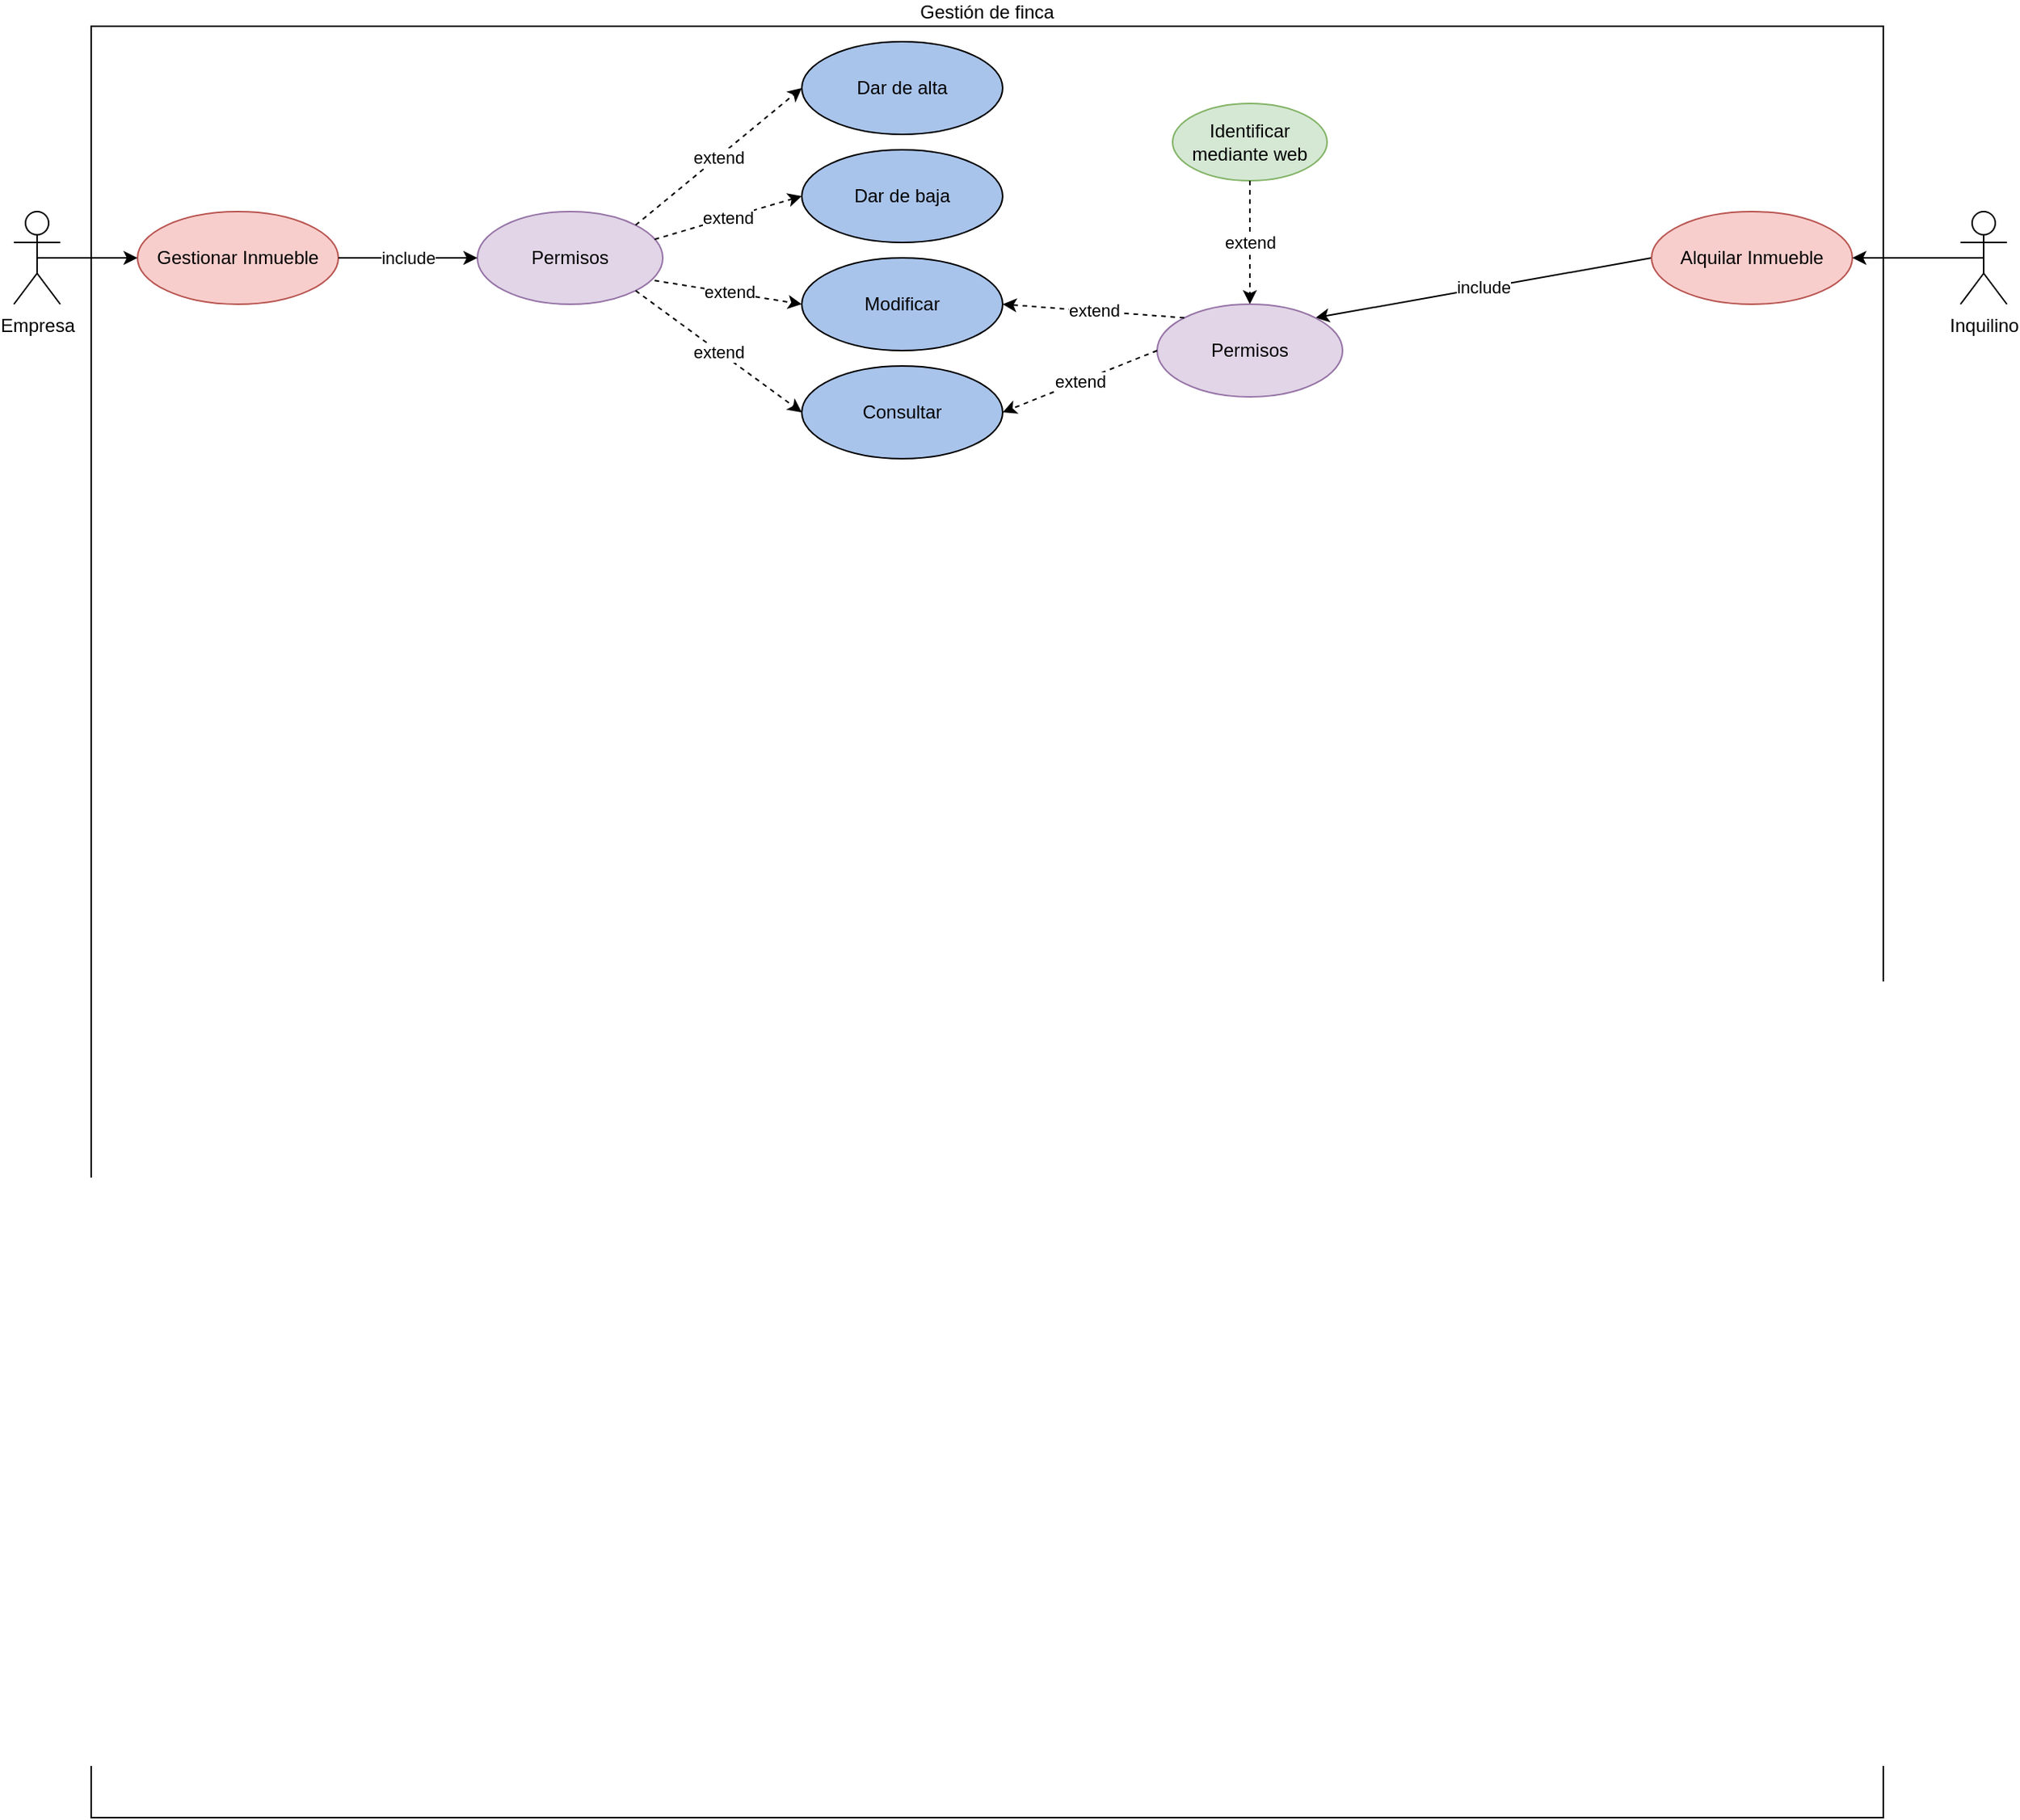 <mxfile version="15.7.3" type="github">
  <diagram id="C5RBs43oDa-KdzZeNtuy" name="Page-1">
    <mxGraphModel dx="2119" dy="1724" grid="1" gridSize="10" guides="1" tooltips="1" connect="1" arrows="1" fold="1" page="1" pageScale="1" pageWidth="827" pageHeight="1169" math="0" shadow="0">
      <root>
        <mxCell id="WIyWlLk6GJQsqaUBKTNV-0" />
        <mxCell id="WIyWlLk6GJQsqaUBKTNV-1" parent="WIyWlLk6GJQsqaUBKTNV-0" />
        <mxCell id="CCxpbM_6_cSvE4r4ky-L-35" value="&lt;div&gt;Gestión de finca&lt;/div&gt;" style="whiteSpace=wrap;html=1;aspect=fixed;fontFamily=Helvetica;strokeColor=default;fillColor=default;labelPosition=center;verticalLabelPosition=top;align=center;verticalAlign=bottom;" parent="WIyWlLk6GJQsqaUBKTNV-1" vertex="1">
          <mxGeometry x="-10" y="10" width="1160" height="1160" as="geometry" />
        </mxCell>
        <mxCell id="CCxpbM_6_cSvE4r4ky-L-30" value="Empresa" style="shape=umlActor;verticalLabelPosition=bottom;verticalAlign=top;html=1;outlineConnect=0;fontFamily=Helvetica;fillColor=none;" parent="WIyWlLk6GJQsqaUBKTNV-1" vertex="1">
          <mxGeometry x="-60" y="130" width="30" height="60" as="geometry" />
        </mxCell>
        <mxCell id="CCxpbM_6_cSvE4r4ky-L-31" value="Dar de alta" style="ellipse;whiteSpace=wrap;html=1;fontFamily=Helvetica;fillColor=#A9C4EB;strokeColor=default;" parent="WIyWlLk6GJQsqaUBKTNV-1" vertex="1">
          <mxGeometry x="450" y="20" width="130" height="60" as="geometry" />
        </mxCell>
        <mxCell id="CCxpbM_6_cSvE4r4ky-L-32" value="Dar de baja" style="ellipse;whiteSpace=wrap;html=1;fontFamily=Helvetica;fillColor=#A9C4EB;strokeColor=default;" parent="WIyWlLk6GJQsqaUBKTNV-1" vertex="1">
          <mxGeometry x="450" y="90" width="130" height="60" as="geometry" />
        </mxCell>
        <mxCell id="CCxpbM_6_cSvE4r4ky-L-33" value="&lt;div&gt;Modificar&lt;/div&gt;" style="ellipse;whiteSpace=wrap;html=1;fontFamily=Helvetica;fillColor=#A9C4EB;strokeColor=default;" parent="WIyWlLk6GJQsqaUBKTNV-1" vertex="1">
          <mxGeometry x="450" y="160" width="130" height="60" as="geometry" />
        </mxCell>
        <mxCell id="CCxpbM_6_cSvE4r4ky-L-34" value="Consultar" style="ellipse;whiteSpace=wrap;html=1;fontFamily=Helvetica;fillColor=#A9C4EB;strokeColor=default;" parent="WIyWlLk6GJQsqaUBKTNV-1" vertex="1">
          <mxGeometry x="450" y="230" width="130" height="60" as="geometry" />
        </mxCell>
        <mxCell id="CCxpbM_6_cSvE4r4ky-L-40" value="&lt;div&gt;Gestionar Inmueble&lt;/div&gt;" style="ellipse;whiteSpace=wrap;html=1;fontFamily=Helvetica;fillColor=#f8cecc;strokeColor=#b85450;" parent="WIyWlLk6GJQsqaUBKTNV-1" vertex="1">
          <mxGeometry x="20" y="130" width="130" height="60" as="geometry" />
        </mxCell>
        <mxCell id="CCxpbM_6_cSvE4r4ky-L-42" value="" style="endArrow=classic;html=1;rounded=0;fontFamily=Helvetica;entryX=0;entryY=0.5;entryDx=0;entryDy=0;exitX=0.5;exitY=0.5;exitDx=0;exitDy=0;exitPerimeter=0;" parent="WIyWlLk6GJQsqaUBKTNV-1" source="CCxpbM_6_cSvE4r4ky-L-30" target="CCxpbM_6_cSvE4r4ky-L-40" edge="1">
          <mxGeometry width="50" height="50" relative="1" as="geometry">
            <mxPoint x="-30" y="172.222" as="sourcePoint" />
            <mxPoint x="90" y="110" as="targetPoint" />
          </mxGeometry>
        </mxCell>
        <mxCell id="BgDYdLYRyVyvNMgMk1g--1" value="Permisos" style="ellipse;whiteSpace=wrap;html=1;fillColor=#e1d5e7;strokeColor=#9673a6;" vertex="1" parent="WIyWlLk6GJQsqaUBKTNV-1">
          <mxGeometry x="240" y="130" width="120" height="60" as="geometry" />
        </mxCell>
        <mxCell id="BgDYdLYRyVyvNMgMk1g--2" value="include" style="endArrow=classic;html=1;rounded=0;exitX=1;exitY=0.5;exitDx=0;exitDy=0;entryX=0;entryY=0.5;entryDx=0;entryDy=0;" edge="1" parent="WIyWlLk6GJQsqaUBKTNV-1" source="CCxpbM_6_cSvE4r4ky-L-40" target="BgDYdLYRyVyvNMgMk1g--1">
          <mxGeometry width="50" height="50" relative="1" as="geometry">
            <mxPoint x="410" y="280" as="sourcePoint" />
            <mxPoint x="460" y="230" as="targetPoint" />
          </mxGeometry>
        </mxCell>
        <mxCell id="BgDYdLYRyVyvNMgMk1g--3" value="extend" style="endArrow=classic;html=1;rounded=0;exitX=1;exitY=0;exitDx=0;exitDy=0;entryX=0;entryY=0.5;entryDx=0;entryDy=0;dashed=1;" edge="1" parent="WIyWlLk6GJQsqaUBKTNV-1" source="BgDYdLYRyVyvNMgMk1g--1" target="CCxpbM_6_cSvE4r4ky-L-31">
          <mxGeometry width="50" height="50" relative="1" as="geometry">
            <mxPoint x="410" y="280" as="sourcePoint" />
            <mxPoint x="460" y="230" as="targetPoint" />
          </mxGeometry>
        </mxCell>
        <mxCell id="BgDYdLYRyVyvNMgMk1g--4" value="extend" style="endArrow=classic;html=1;rounded=0;exitX=0.956;exitY=0.3;exitDx=0;exitDy=0;entryX=0;entryY=0.5;entryDx=0;entryDy=0;exitPerimeter=0;dashed=1;" edge="1" parent="WIyWlLk6GJQsqaUBKTNV-1" source="BgDYdLYRyVyvNMgMk1g--1" target="CCxpbM_6_cSvE4r4ky-L-32">
          <mxGeometry width="50" height="50" relative="1" as="geometry">
            <mxPoint x="602.426" y="148.787" as="sourcePoint" />
            <mxPoint x="760.0" y="80.0" as="targetPoint" />
          </mxGeometry>
        </mxCell>
        <mxCell id="BgDYdLYRyVyvNMgMk1g--5" value="extend" style="endArrow=classic;html=1;rounded=0;exitX=0.956;exitY=0.744;exitDx=0;exitDy=0;entryX=0;entryY=0.5;entryDx=0;entryDy=0;exitPerimeter=0;dashed=1;" edge="1" parent="WIyWlLk6GJQsqaUBKTNV-1" source="BgDYdLYRyVyvNMgMk1g--1" target="CCxpbM_6_cSvE4r4ky-L-33">
          <mxGeometry width="50" height="50" relative="1" as="geometry">
            <mxPoint x="590.0" y="178" as="sourcePoint" />
            <mxPoint x="735.28" y="170.0" as="targetPoint" />
          </mxGeometry>
        </mxCell>
        <mxCell id="BgDYdLYRyVyvNMgMk1g--6" value="extend" style="endArrow=classic;html=1;rounded=0;exitX=1;exitY=1;exitDx=0;exitDy=0;entryX=0;entryY=0.5;entryDx=0;entryDy=0;dashed=1;" edge="1" parent="WIyWlLk6GJQsqaUBKTNV-1" source="BgDYdLYRyVyvNMgMk1g--1" target="CCxpbM_6_cSvE4r4ky-L-34">
          <mxGeometry width="50" height="50" relative="1" as="geometry">
            <mxPoint x="614.72" y="184.64" as="sourcePoint" />
            <mxPoint x="760.0" y="220.0" as="targetPoint" />
          </mxGeometry>
        </mxCell>
        <mxCell id="BgDYdLYRyVyvNMgMk1g--7" value="Inquilino" style="shape=umlActor;verticalLabelPosition=bottom;verticalAlign=top;html=1;outlineConnect=0;fontFamily=Helvetica;fillColor=none;" vertex="1" parent="WIyWlLk6GJQsqaUBKTNV-1">
          <mxGeometry x="1200" y="130" width="30" height="60" as="geometry" />
        </mxCell>
        <mxCell id="BgDYdLYRyVyvNMgMk1g--8" value="&lt;div&gt;Identificar mediante web&lt;/div&gt;" style="ellipse;whiteSpace=wrap;html=1;fontFamily=Helvetica;fillColor=#d5e8d4;strokeColor=#82b366;" vertex="1" parent="WIyWlLk6GJQsqaUBKTNV-1">
          <mxGeometry x="690" y="60" width="100" height="50" as="geometry" />
        </mxCell>
        <mxCell id="BgDYdLYRyVyvNMgMk1g--9" value="include" style="endArrow=classic;html=1;rounded=0;fontFamily=Helvetica;exitX=0;exitY=0.5;exitDx=0;exitDy=0;entryX=1;entryY=0;entryDx=0;entryDy=0;" edge="1" parent="WIyWlLk6GJQsqaUBKTNV-1" source="BgDYdLYRyVyvNMgMk1g--29" target="BgDYdLYRyVyvNMgMk1g--11">
          <mxGeometry width="50" height="50" relative="1" as="geometry">
            <mxPoint x="-30.0" y="260.0" as="sourcePoint" />
            <mxPoint x="790" y="180" as="targetPoint" />
          </mxGeometry>
        </mxCell>
        <mxCell id="BgDYdLYRyVyvNMgMk1g--10" value="&lt;div&gt;extend&lt;/div&gt;" style="endArrow=classic;html=1;rounded=0;exitX=0.5;exitY=1;exitDx=0;exitDy=0;dashed=1;" edge="1" parent="WIyWlLk6GJQsqaUBKTNV-1" source="BgDYdLYRyVyvNMgMk1g--8" target="BgDYdLYRyVyvNMgMk1g--11">
          <mxGeometry width="50" height="50" relative="1" as="geometry">
            <mxPoint x="300" y="260.0" as="sourcePoint" />
            <mxPoint x="500" y="260.0" as="targetPoint" />
          </mxGeometry>
        </mxCell>
        <mxCell id="BgDYdLYRyVyvNMgMk1g--11" value="&lt;div&gt;Permisos&lt;/div&gt;" style="ellipse;whiteSpace=wrap;html=1;fillColor=#e1d5e7;strokeColor=#9673a6;" vertex="1" parent="WIyWlLk6GJQsqaUBKTNV-1">
          <mxGeometry x="680" y="190" width="120" height="60" as="geometry" />
        </mxCell>
        <mxCell id="BgDYdLYRyVyvNMgMk1g--18" value="extend" style="endArrow=classic;html=1;rounded=0;exitX=0;exitY=0;exitDx=0;exitDy=0;entryX=1;entryY=0.5;entryDx=0;entryDy=0;dashed=1;" edge="1" parent="WIyWlLk6GJQsqaUBKTNV-1" target="CCxpbM_6_cSvE4r4ky-L-33" source="BgDYdLYRyVyvNMgMk1g--11">
          <mxGeometry width="50" height="50" relative="1" as="geometry">
            <mxPoint x="604.72" y="454.64" as="sourcePoint" />
            <mxPoint x="735.28" y="450.0" as="targetPoint" />
          </mxGeometry>
        </mxCell>
        <mxCell id="BgDYdLYRyVyvNMgMk1g--19" value="extend" style="endArrow=classic;html=1;rounded=0;exitX=0;exitY=0.5;exitDx=0;exitDy=0;entryX=1;entryY=0.5;entryDx=0;entryDy=0;dashed=1;" edge="1" parent="WIyWlLk6GJQsqaUBKTNV-1" target="CCxpbM_6_cSvE4r4ky-L-34" source="BgDYdLYRyVyvNMgMk1g--11">
          <mxGeometry width="50" height="50" relative="1" as="geometry">
            <mxPoint x="592.426" y="461.213" as="sourcePoint" />
            <mxPoint x="750" y="520" as="targetPoint" />
          </mxGeometry>
        </mxCell>
        <mxCell id="BgDYdLYRyVyvNMgMk1g--29" value="Alquilar Inmueble" style="ellipse;whiteSpace=wrap;html=1;fontFamily=Helvetica;fillColor=#f8cecc;strokeColor=#b85450;" vertex="1" parent="WIyWlLk6GJQsqaUBKTNV-1">
          <mxGeometry x="1000" y="130" width="130" height="60" as="geometry" />
        </mxCell>
        <mxCell id="BgDYdLYRyVyvNMgMk1g--30" value="" style="endArrow=classic;html=1;rounded=0;entryX=1;entryY=0.5;entryDx=0;entryDy=0;exitX=0.5;exitY=0.5;exitDx=0;exitDy=0;exitPerimeter=0;" edge="1" parent="WIyWlLk6GJQsqaUBKTNV-1" source="BgDYdLYRyVyvNMgMk1g--7" target="BgDYdLYRyVyvNMgMk1g--29">
          <mxGeometry width="50" height="50" relative="1" as="geometry">
            <mxPoint x="200" y="340" as="sourcePoint" />
            <mxPoint x="250" y="290" as="targetPoint" />
          </mxGeometry>
        </mxCell>
      </root>
    </mxGraphModel>
  </diagram>
</mxfile>
